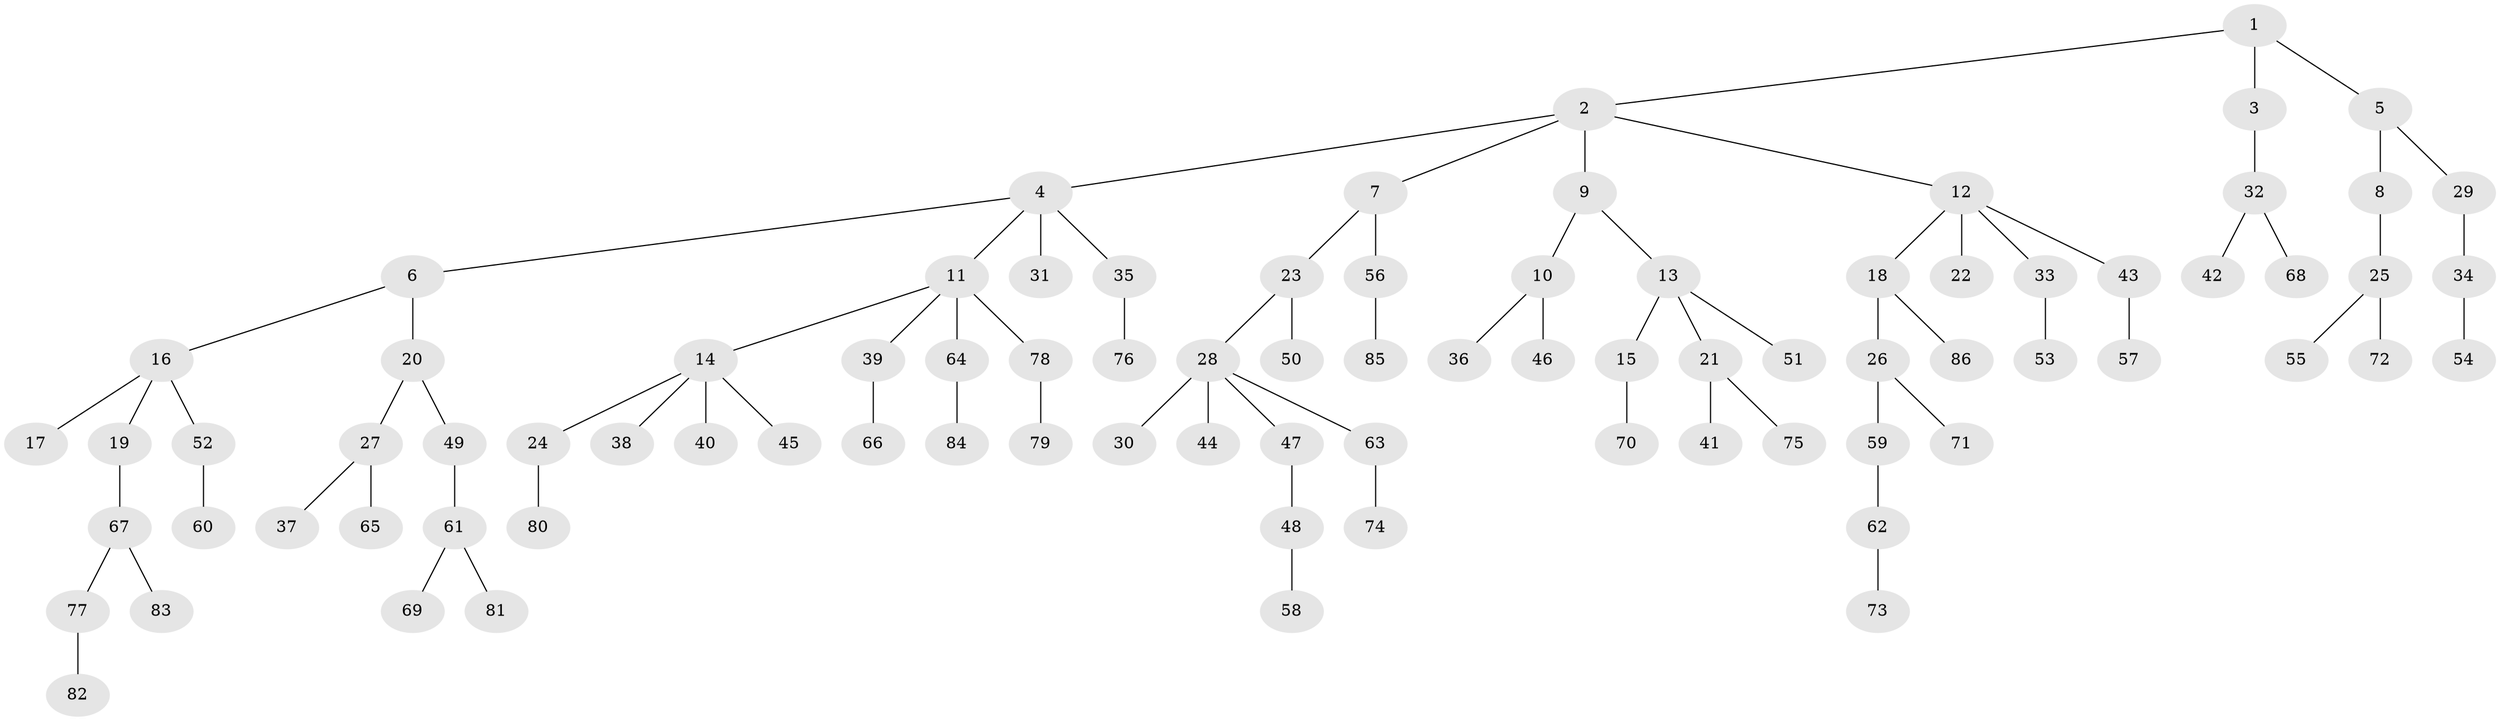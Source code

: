 // coarse degree distribution, {3: 0.08571428571428572, 6: 0.02857142857142857, 2: 0.34285714285714286, 4: 0.05714285714285714, 1: 0.45714285714285713, 5: 0.02857142857142857}
// Generated by graph-tools (version 1.1) at 2025/51/03/04/25 22:51:38]
// undirected, 86 vertices, 85 edges
graph export_dot {
  node [color=gray90,style=filled];
  1;
  2;
  3;
  4;
  5;
  6;
  7;
  8;
  9;
  10;
  11;
  12;
  13;
  14;
  15;
  16;
  17;
  18;
  19;
  20;
  21;
  22;
  23;
  24;
  25;
  26;
  27;
  28;
  29;
  30;
  31;
  32;
  33;
  34;
  35;
  36;
  37;
  38;
  39;
  40;
  41;
  42;
  43;
  44;
  45;
  46;
  47;
  48;
  49;
  50;
  51;
  52;
  53;
  54;
  55;
  56;
  57;
  58;
  59;
  60;
  61;
  62;
  63;
  64;
  65;
  66;
  67;
  68;
  69;
  70;
  71;
  72;
  73;
  74;
  75;
  76;
  77;
  78;
  79;
  80;
  81;
  82;
  83;
  84;
  85;
  86;
  1 -- 2;
  1 -- 3;
  1 -- 5;
  2 -- 4;
  2 -- 7;
  2 -- 9;
  2 -- 12;
  3 -- 32;
  4 -- 6;
  4 -- 11;
  4 -- 31;
  4 -- 35;
  5 -- 8;
  5 -- 29;
  6 -- 16;
  6 -- 20;
  7 -- 23;
  7 -- 56;
  8 -- 25;
  9 -- 10;
  9 -- 13;
  10 -- 36;
  10 -- 46;
  11 -- 14;
  11 -- 39;
  11 -- 64;
  11 -- 78;
  12 -- 18;
  12 -- 22;
  12 -- 33;
  12 -- 43;
  13 -- 15;
  13 -- 21;
  13 -- 51;
  14 -- 24;
  14 -- 38;
  14 -- 40;
  14 -- 45;
  15 -- 70;
  16 -- 17;
  16 -- 19;
  16 -- 52;
  18 -- 26;
  18 -- 86;
  19 -- 67;
  20 -- 27;
  20 -- 49;
  21 -- 41;
  21 -- 75;
  23 -- 28;
  23 -- 50;
  24 -- 80;
  25 -- 55;
  25 -- 72;
  26 -- 59;
  26 -- 71;
  27 -- 37;
  27 -- 65;
  28 -- 30;
  28 -- 44;
  28 -- 47;
  28 -- 63;
  29 -- 34;
  32 -- 42;
  32 -- 68;
  33 -- 53;
  34 -- 54;
  35 -- 76;
  39 -- 66;
  43 -- 57;
  47 -- 48;
  48 -- 58;
  49 -- 61;
  52 -- 60;
  56 -- 85;
  59 -- 62;
  61 -- 69;
  61 -- 81;
  62 -- 73;
  63 -- 74;
  64 -- 84;
  67 -- 77;
  67 -- 83;
  77 -- 82;
  78 -- 79;
}
